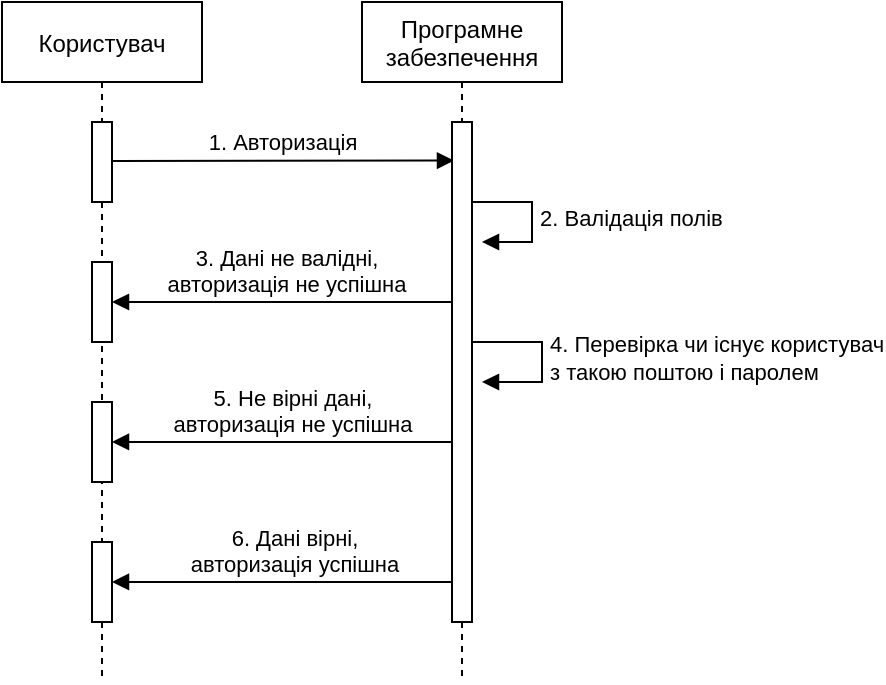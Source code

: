 <mxfile version="18.0.1" type="device"><diagram id="kgpKYQtTHZ0yAKxKKP6v" name="Page-1"><mxGraphModel dx="1038" dy="641" grid="0" gridSize="10" guides="1" tooltips="1" connect="1" arrows="1" fold="1" page="1" pageScale="1" pageWidth="850" pageHeight="1100" math="0" shadow="0"><root><mxCell id="0"/><mxCell id="1" parent="0"/><mxCell id="3nuBFxr9cyL0pnOWT2aG-1" value="Користувач" style="shape=umlLifeline;perimeter=lifelinePerimeter;container=1;collapsible=0;recursiveResize=0;rounded=0;shadow=0;strokeWidth=1;" parent="1" vertex="1"><mxGeometry x="120" y="80" width="100" height="338" as="geometry"/></mxCell><mxCell id="5ivunRNdm8h59fcKt5ia-1" value="" style="html=1;points=[];perimeter=orthogonalPerimeter;" parent="3nuBFxr9cyL0pnOWT2aG-1" vertex="1"><mxGeometry x="45" y="60" width="10" height="40" as="geometry"/></mxCell><mxCell id="5ivunRNdm8h59fcKt5ia-3" value="1. Авторизація" style="html=1;verticalAlign=bottom;endArrow=block;rounded=0;entryX=0.1;entryY=0.077;entryDx=0;entryDy=0;entryPerimeter=0;" parent="3nuBFxr9cyL0pnOWT2aG-1" target="3nuBFxr9cyL0pnOWT2aG-6" edge="1"><mxGeometry width="80" relative="1" as="geometry"><mxPoint x="55" y="79.5" as="sourcePoint"/><mxPoint x="220" y="80" as="targetPoint"/></mxGeometry></mxCell><mxCell id="5ivunRNdm8h59fcKt5ia-7" value="" style="html=1;points=[];perimeter=orthogonalPerimeter;" parent="3nuBFxr9cyL0pnOWT2aG-1" vertex="1"><mxGeometry x="45" y="130" width="10" height="40" as="geometry"/></mxCell><mxCell id="5ivunRNdm8h59fcKt5ia-9" value="3. Дані не валідні,&lt;br&gt;авторизація не успішна" style="html=1;verticalAlign=bottom;endArrow=block;rounded=0;" parent="3nuBFxr9cyL0pnOWT2aG-1" source="3nuBFxr9cyL0pnOWT2aG-5" edge="1"><mxGeometry width="80" relative="1" as="geometry"><mxPoint x="145" y="149.5" as="sourcePoint"/><mxPoint x="55" y="150" as="targetPoint"/></mxGeometry></mxCell><mxCell id="5ivunRNdm8h59fcKt5ia-11" value="" style="html=1;points=[];perimeter=orthogonalPerimeter;" parent="3nuBFxr9cyL0pnOWT2aG-1" vertex="1"><mxGeometry x="45" y="200" width="10" height="40" as="geometry"/></mxCell><mxCell id="5ivunRNdm8h59fcKt5ia-12" value="5. Не вірні дані, &lt;br&gt;авторизація не успішна" style="html=1;verticalAlign=bottom;endArrow=block;rounded=0;" parent="3nuBFxr9cyL0pnOWT2aG-1" source="3nuBFxr9cyL0pnOWT2aG-5" edge="1"><mxGeometry x="-0.033" width="80" relative="1" as="geometry"><mxPoint x="210" y="220" as="sourcePoint"/><mxPoint x="55" y="219.96" as="targetPoint"/><mxPoint as="offset"/></mxGeometry></mxCell><mxCell id="5ivunRNdm8h59fcKt5ia-14" value="" style="html=1;points=[];perimeter=orthogonalPerimeter;" parent="3nuBFxr9cyL0pnOWT2aG-1" vertex="1"><mxGeometry x="45" y="270" width="10" height="40" as="geometry"/></mxCell><mxCell id="5ivunRNdm8h59fcKt5ia-15" value="6. Дані вірні, &lt;br&gt;авторизація успішна" style="html=1;verticalAlign=bottom;endArrow=block;rounded=0;exitX=0.5;exitY=0.727;exitDx=0;exitDy=0;exitPerimeter=0;" parent="3nuBFxr9cyL0pnOWT2aG-1" edge="1"><mxGeometry x="-0.033" width="80" relative="1" as="geometry"><mxPoint x="230" y="289.94" as="sourcePoint"/><mxPoint x="55" y="289.96" as="targetPoint"/><mxPoint as="offset"/></mxGeometry></mxCell><mxCell id="3nuBFxr9cyL0pnOWT2aG-5" value="Програмне &#10;забезпечення" style="shape=umlLifeline;perimeter=lifelinePerimeter;container=1;collapsible=0;recursiveResize=0;rounded=0;shadow=0;strokeWidth=1;" parent="1" vertex="1"><mxGeometry x="300" y="80" width="100" height="340" as="geometry"/></mxCell><mxCell id="3nuBFxr9cyL0pnOWT2aG-6" value="" style="points=[];perimeter=orthogonalPerimeter;rounded=0;shadow=0;strokeWidth=1;" parent="3nuBFxr9cyL0pnOWT2aG-5" vertex="1"><mxGeometry x="45" y="60" width="10" height="250" as="geometry"/></mxCell><mxCell id="5ivunRNdm8h59fcKt5ia-5" value="2. Валідація полів" style="edgeStyle=orthogonalEdgeStyle;html=1;align=left;spacingLeft=2;endArrow=block;rounded=0;entryX=1;entryY=0;" parent="3nuBFxr9cyL0pnOWT2aG-5" edge="1"><mxGeometry relative="1" as="geometry"><mxPoint x="55" y="100" as="sourcePoint"/><Array as="points"><mxPoint x="85" y="100"/></Array><mxPoint x="60" y="120" as="targetPoint"/></mxGeometry></mxCell><mxCell id="5ivunRNdm8h59fcKt5ia-10" value="4. Перевірка чи існує користувач&lt;br&gt;з такою поштою і паролем" style="edgeStyle=orthogonalEdgeStyle;html=1;align=left;spacingLeft=2;endArrow=block;rounded=0;entryX=1;entryY=0;" parent="3nuBFxr9cyL0pnOWT2aG-5" edge="1"><mxGeometry relative="1" as="geometry"><mxPoint x="55" y="170" as="sourcePoint"/><Array as="points"><mxPoint x="90" y="170"/><mxPoint x="90" y="190"/></Array><mxPoint x="60" y="190" as="targetPoint"/></mxGeometry></mxCell></root></mxGraphModel></diagram></mxfile>